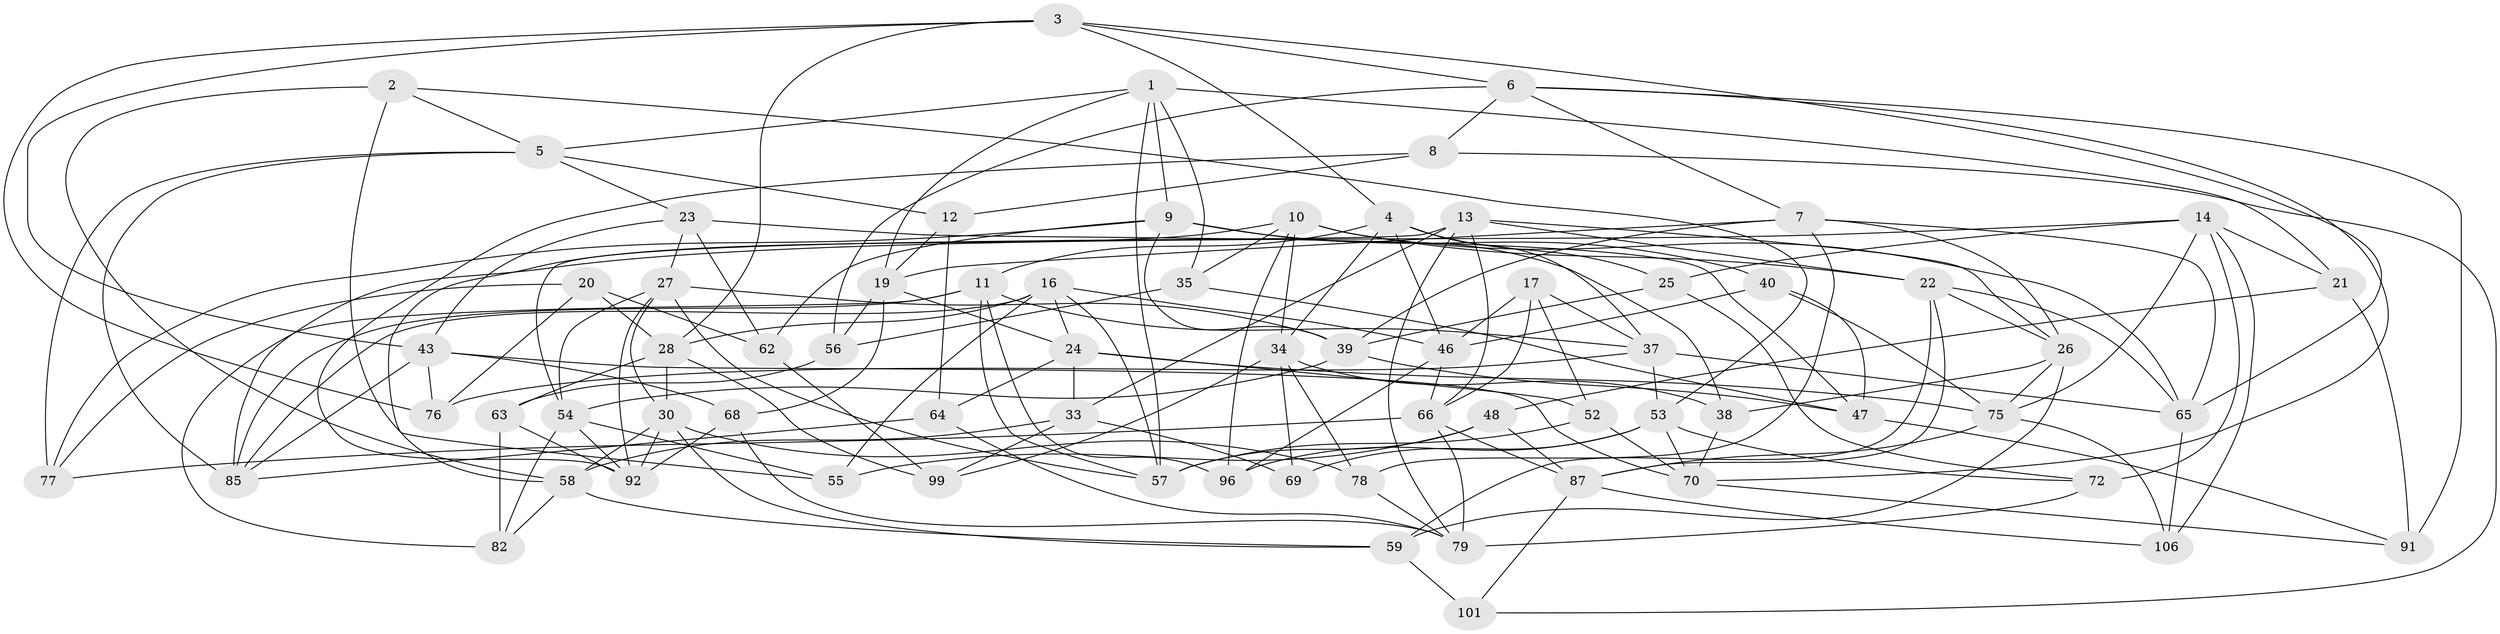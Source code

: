 // Generated by graph-tools (version 1.1) at 2025/52/02/27/25 19:52:31]
// undirected, 69 vertices, 175 edges
graph export_dot {
graph [start="1"]
  node [color=gray90,style=filled];
  1 [super="+104"];
  2;
  3 [super="+83"];
  4 [super="+67"];
  5 [super="+15"];
  6 [super="+61"];
  7 [super="+71"];
  8;
  9 [super="+29"];
  10 [super="+50"];
  11 [super="+80"];
  12;
  13 [super="+18"];
  14 [super="+31"];
  16 [super="+42"];
  17;
  19 [super="+41"];
  20;
  21;
  22 [super="+44"];
  23 [super="+36"];
  24 [super="+49"];
  25;
  26 [super="+45"];
  27 [super="+73"];
  28 [super="+32"];
  30 [super="+84"];
  33 [super="+74"];
  34 [super="+108"];
  35;
  37 [super="+90"];
  38;
  39 [super="+51"];
  40;
  43 [super="+97"];
  46 [super="+60"];
  47 [super="+89"];
  48;
  52;
  53 [super="+88"];
  54 [super="+100"];
  55;
  56;
  57 [super="+109"];
  58 [super="+81"];
  59 [super="+98"];
  62;
  63;
  64;
  65 [super="+94"];
  66 [super="+95"];
  68;
  69;
  70 [super="+105"];
  72;
  75 [super="+93"];
  76;
  77;
  78;
  79 [super="+86"];
  82;
  85 [super="+107"];
  87 [super="+102"];
  91;
  92 [super="+103"];
  96;
  99;
  101;
  106;
  1 -- 57;
  1 -- 5;
  1 -- 19;
  1 -- 35;
  1 -- 21;
  1 -- 9;
  2 -- 53;
  2 -- 55;
  2 -- 58;
  2 -- 5;
  3 -- 65;
  3 -- 76;
  3 -- 43;
  3 -- 28;
  3 -- 6;
  3 -- 4;
  4 -- 46;
  4 -- 11;
  4 -- 34;
  4 -- 25;
  4 -- 37;
  5 -- 77;
  5 -- 23;
  5 -- 85;
  5 -- 12;
  6 -- 70;
  6 -- 56;
  6 -- 8;
  6 -- 91;
  6 -- 7;
  7 -- 26;
  7 -- 19;
  7 -- 78;
  7 -- 65;
  7 -- 39;
  8 -- 12;
  8 -- 101;
  8 -- 92;
  9 -- 38;
  9 -- 39;
  9 -- 77;
  9 -- 40;
  9 -- 62;
  10 -- 34;
  10 -- 96;
  10 -- 65;
  10 -- 35;
  10 -- 58;
  10 -- 22;
  11 -- 85;
  11 -- 82;
  11 -- 96;
  11 -- 37;
  11 -- 57;
  12 -- 64;
  12 -- 19;
  13 -- 22;
  13 -- 66;
  13 -- 54;
  13 -- 79;
  13 -- 33;
  13 -- 26;
  14 -- 21;
  14 -- 106;
  14 -- 72;
  14 -- 25;
  14 -- 75;
  14 -- 85;
  16 -- 28;
  16 -- 55;
  16 -- 85;
  16 -- 57;
  16 -- 24;
  16 -- 46;
  17 -- 66;
  17 -- 52;
  17 -- 46;
  17 -- 37;
  19 -- 56;
  19 -- 68;
  19 -- 24;
  20 -- 77;
  20 -- 62;
  20 -- 76;
  20 -- 28;
  21 -- 91;
  21 -- 48;
  22 -- 26;
  22 -- 65;
  22 -- 59;
  22 -- 87;
  23 -- 43;
  23 -- 47 [weight=2];
  23 -- 27;
  23 -- 62;
  24 -- 64;
  24 -- 33;
  24 -- 75;
  24 -- 52;
  25 -- 72;
  25 -- 39;
  26 -- 59;
  26 -- 75;
  26 -- 38;
  27 -- 57;
  27 -- 54;
  27 -- 30;
  27 -- 92;
  27 -- 39;
  28 -- 30;
  28 -- 63;
  28 -- 99;
  30 -- 58;
  30 -- 59;
  30 -- 92;
  30 -- 78;
  33 -- 99;
  33 -- 58;
  33 -- 69 [weight=2];
  34 -- 38;
  34 -- 78;
  34 -- 99;
  34 -- 69;
  35 -- 47;
  35 -- 56;
  37 -- 65;
  37 -- 53;
  37 -- 76;
  38 -- 70;
  39 -- 54;
  39 -- 47;
  40 -- 75;
  40 -- 47;
  40 -- 46;
  43 -- 70;
  43 -- 76;
  43 -- 68;
  43 -- 85;
  46 -- 96;
  46 -- 66;
  47 -- 91;
  48 -- 87;
  48 -- 55;
  48 -- 57;
  52 -- 57;
  52 -- 70;
  53 -- 72;
  53 -- 96;
  53 -- 69;
  53 -- 70;
  54 -- 82;
  54 -- 55;
  54 -- 92;
  56 -- 63;
  58 -- 59;
  58 -- 82;
  59 -- 101 [weight=2];
  62 -- 99;
  63 -- 82;
  63 -- 92;
  64 -- 85;
  64 -- 79;
  65 -- 106;
  66 -- 77;
  66 -- 87;
  66 -- 79;
  68 -- 92;
  68 -- 79;
  70 -- 91;
  72 -- 79;
  75 -- 106;
  75 -- 87;
  78 -- 79;
  87 -- 101;
  87 -- 106;
}

